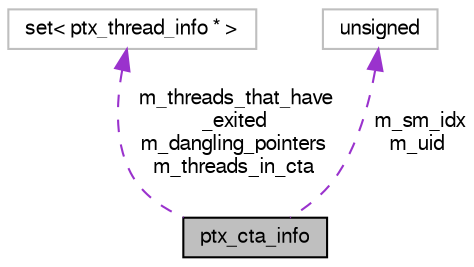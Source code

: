 digraph "ptx_cta_info"
{
  bgcolor="transparent";
  edge [fontname="FreeSans",fontsize="10",labelfontname="FreeSans",labelfontsize="10"];
  node [fontname="FreeSans",fontsize="10",shape=record];
  Node1 [label="ptx_cta_info",height=0.2,width=0.4,color="black", fillcolor="grey75", style="filled", fontcolor="black"];
  Node2 -> Node1 [dir="back",color="darkorchid3",fontsize="10",style="dashed",label=" m_threads_that_have\l_exited\nm_dangling_pointers\nm_threads_in_cta" ,fontname="FreeSans"];
  Node2 [label="set\< ptx_thread_info * \>",height=0.2,width=0.4,color="grey75"];
  Node3 -> Node1 [dir="back",color="darkorchid3",fontsize="10",style="dashed",label=" m_sm_idx\nm_uid" ,fontname="FreeSans"];
  Node3 [label="unsigned",height=0.2,width=0.4,color="grey75"];
}
